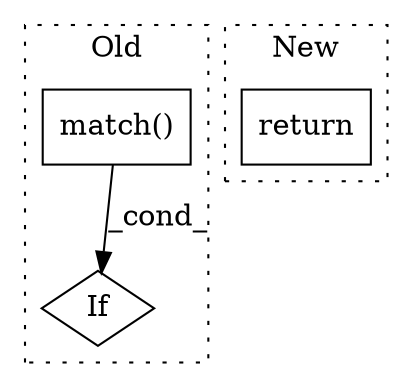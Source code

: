 digraph G {
subgraph cluster0 {
1 [label="match()" a="75" s="1676,1713" l="9,1" shape="box"];
3 [label="If" a="96" s="1673" l="3" shape="diamond"];
label = "Old";
style="dotted";
}
subgraph cluster1 {
2 [label="return" a="93" s="1985" l="7" shape="box"];
label = "New";
style="dotted";
}
1 -> 3 [label="_cond_"];
}